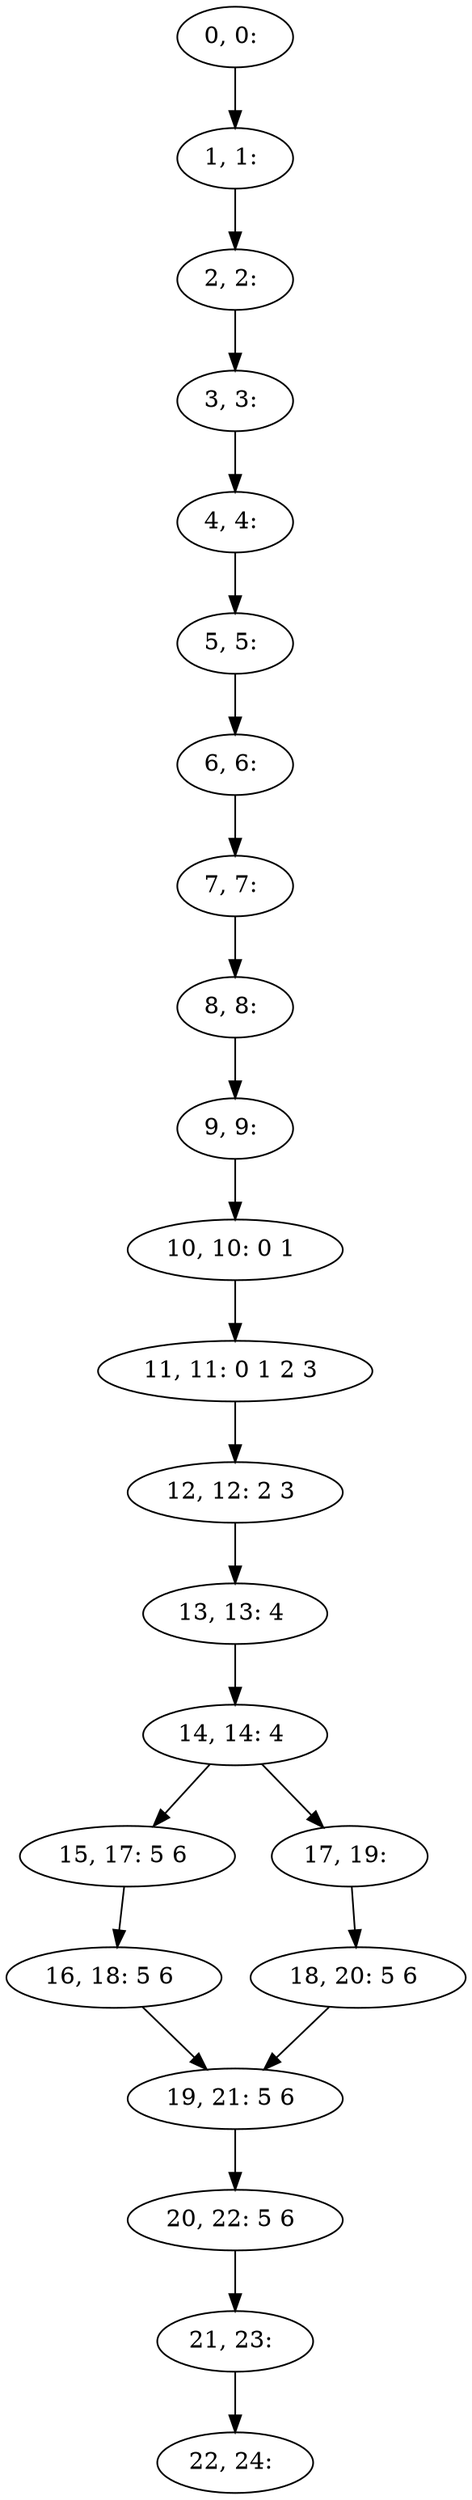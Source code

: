 digraph G {
0[label="0, 0: "];
1[label="1, 1: "];
2[label="2, 2: "];
3[label="3, 3: "];
4[label="4, 4: "];
5[label="5, 5: "];
6[label="6, 6: "];
7[label="7, 7: "];
8[label="8, 8: "];
9[label="9, 9: "];
10[label="10, 10: 0 1 "];
11[label="11, 11: 0 1 2 3 "];
12[label="12, 12: 2 3 "];
13[label="13, 13: 4 "];
14[label="14, 14: 4 "];
15[label="15, 17: 5 6 "];
16[label="16, 18: 5 6 "];
17[label="17, 19: "];
18[label="18, 20: 5 6 "];
19[label="19, 21: 5 6 "];
20[label="20, 22: 5 6 "];
21[label="21, 23: "];
22[label="22, 24: "];
0->1 ;
1->2 ;
2->3 ;
3->4 ;
4->5 ;
5->6 ;
6->7 ;
7->8 ;
8->9 ;
9->10 ;
10->11 ;
11->12 ;
12->13 ;
13->14 ;
14->15 ;
14->17 ;
15->16 ;
16->19 ;
17->18 ;
18->19 ;
19->20 ;
20->21 ;
21->22 ;
}
